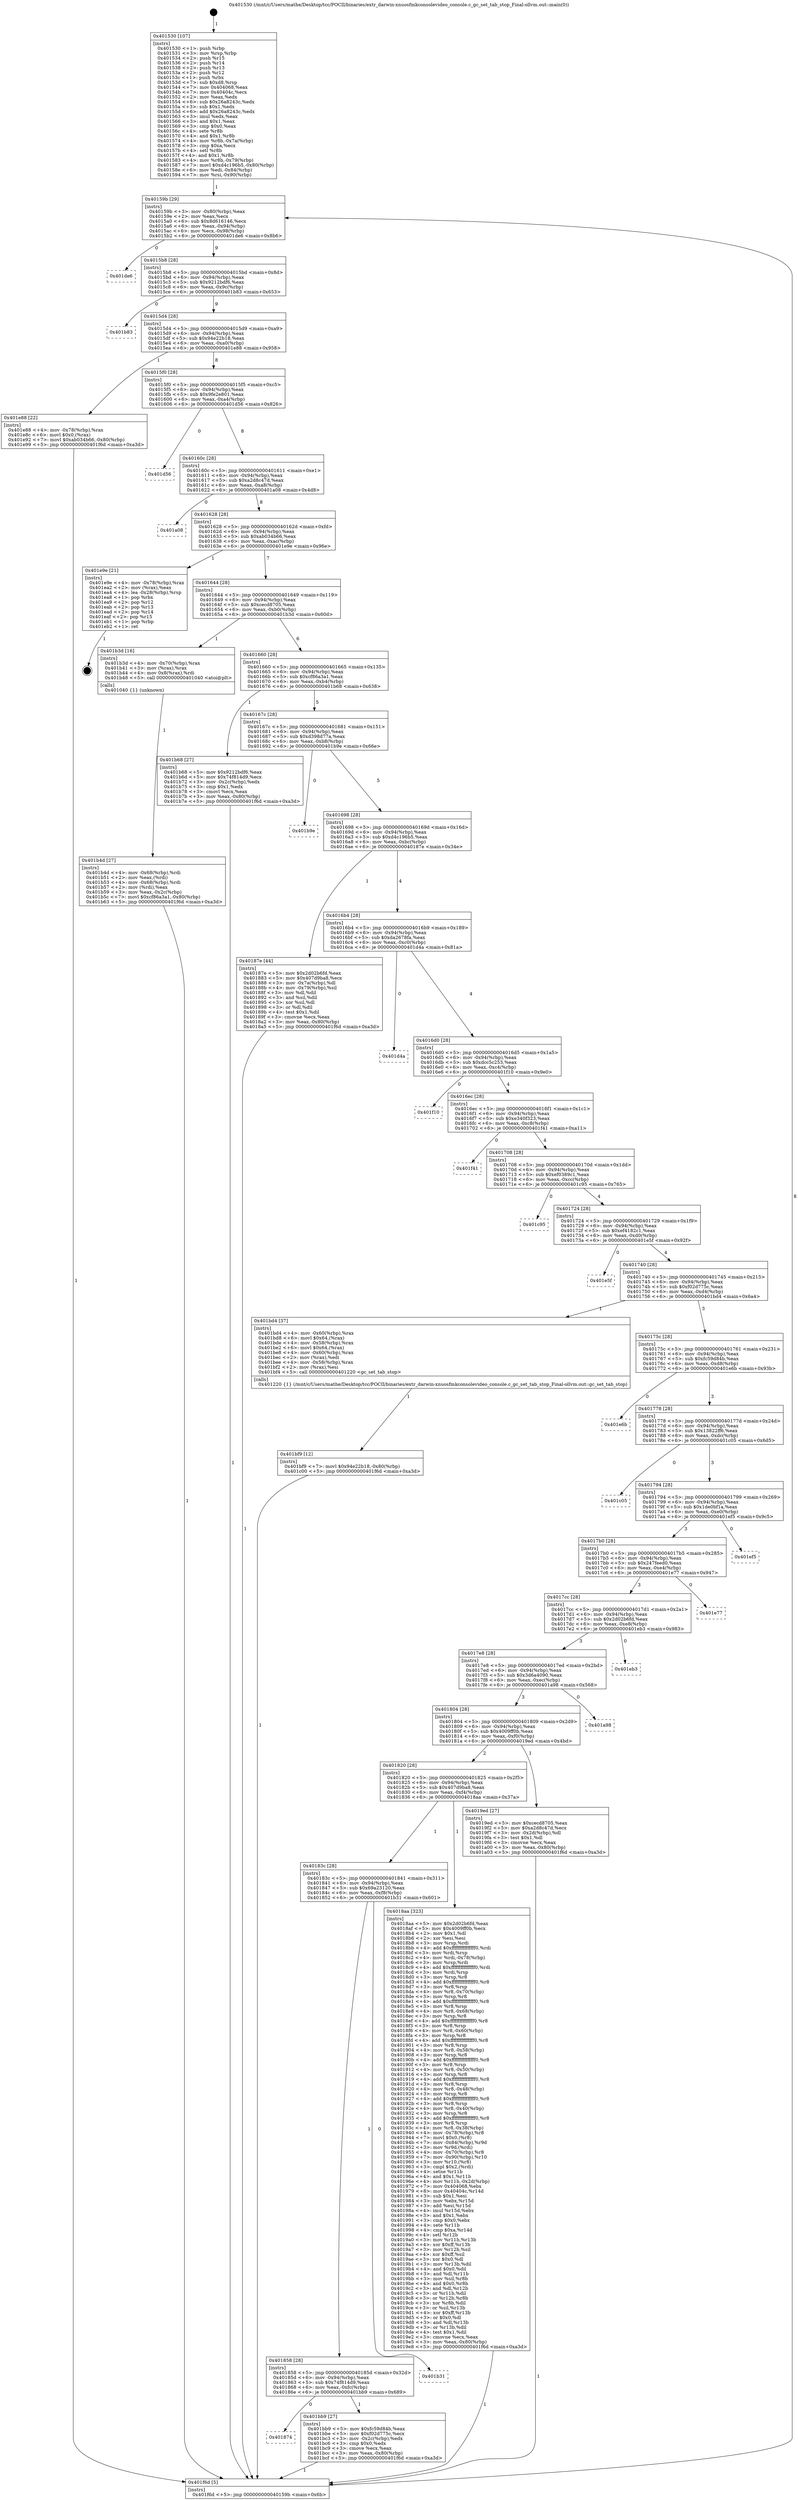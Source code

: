 digraph "0x401530" {
  label = "0x401530 (/mnt/c/Users/mathe/Desktop/tcc/POCII/binaries/extr_darwin-xnuosfmkconsolevideo_console.c_gc_set_tab_stop_Final-ollvm.out::main(0))"
  labelloc = "t"
  node[shape=record]

  Entry [label="",width=0.3,height=0.3,shape=circle,fillcolor=black,style=filled]
  "0x40159b" [label="{
     0x40159b [29]\l
     | [instrs]\l
     &nbsp;&nbsp;0x40159b \<+3\>: mov -0x80(%rbp),%eax\l
     &nbsp;&nbsp;0x40159e \<+2\>: mov %eax,%ecx\l
     &nbsp;&nbsp;0x4015a0 \<+6\>: sub $0x8d616146,%ecx\l
     &nbsp;&nbsp;0x4015a6 \<+6\>: mov %eax,-0x94(%rbp)\l
     &nbsp;&nbsp;0x4015ac \<+6\>: mov %ecx,-0x98(%rbp)\l
     &nbsp;&nbsp;0x4015b2 \<+6\>: je 0000000000401de6 \<main+0x8b6\>\l
  }"]
  "0x401de6" [label="{
     0x401de6\l
  }", style=dashed]
  "0x4015b8" [label="{
     0x4015b8 [28]\l
     | [instrs]\l
     &nbsp;&nbsp;0x4015b8 \<+5\>: jmp 00000000004015bd \<main+0x8d\>\l
     &nbsp;&nbsp;0x4015bd \<+6\>: mov -0x94(%rbp),%eax\l
     &nbsp;&nbsp;0x4015c3 \<+5\>: sub $0x9212bdf6,%eax\l
     &nbsp;&nbsp;0x4015c8 \<+6\>: mov %eax,-0x9c(%rbp)\l
     &nbsp;&nbsp;0x4015ce \<+6\>: je 0000000000401b83 \<main+0x653\>\l
  }"]
  Exit [label="",width=0.3,height=0.3,shape=circle,fillcolor=black,style=filled,peripheries=2]
  "0x401b83" [label="{
     0x401b83\l
  }", style=dashed]
  "0x4015d4" [label="{
     0x4015d4 [28]\l
     | [instrs]\l
     &nbsp;&nbsp;0x4015d4 \<+5\>: jmp 00000000004015d9 \<main+0xa9\>\l
     &nbsp;&nbsp;0x4015d9 \<+6\>: mov -0x94(%rbp),%eax\l
     &nbsp;&nbsp;0x4015df \<+5\>: sub $0x94e22b18,%eax\l
     &nbsp;&nbsp;0x4015e4 \<+6\>: mov %eax,-0xa0(%rbp)\l
     &nbsp;&nbsp;0x4015ea \<+6\>: je 0000000000401e88 \<main+0x958\>\l
  }"]
  "0x401bf9" [label="{
     0x401bf9 [12]\l
     | [instrs]\l
     &nbsp;&nbsp;0x401bf9 \<+7\>: movl $0x94e22b18,-0x80(%rbp)\l
     &nbsp;&nbsp;0x401c00 \<+5\>: jmp 0000000000401f6d \<main+0xa3d\>\l
  }"]
  "0x401e88" [label="{
     0x401e88 [22]\l
     | [instrs]\l
     &nbsp;&nbsp;0x401e88 \<+4\>: mov -0x78(%rbp),%rax\l
     &nbsp;&nbsp;0x401e8c \<+6\>: movl $0x0,(%rax)\l
     &nbsp;&nbsp;0x401e92 \<+7\>: movl $0xab034b66,-0x80(%rbp)\l
     &nbsp;&nbsp;0x401e99 \<+5\>: jmp 0000000000401f6d \<main+0xa3d\>\l
  }"]
  "0x4015f0" [label="{
     0x4015f0 [28]\l
     | [instrs]\l
     &nbsp;&nbsp;0x4015f0 \<+5\>: jmp 00000000004015f5 \<main+0xc5\>\l
     &nbsp;&nbsp;0x4015f5 \<+6\>: mov -0x94(%rbp),%eax\l
     &nbsp;&nbsp;0x4015fb \<+5\>: sub $0x9fe2e801,%eax\l
     &nbsp;&nbsp;0x401600 \<+6\>: mov %eax,-0xa4(%rbp)\l
     &nbsp;&nbsp;0x401606 \<+6\>: je 0000000000401d56 \<main+0x826\>\l
  }"]
  "0x401874" [label="{
     0x401874\l
  }", style=dashed]
  "0x401d56" [label="{
     0x401d56\l
  }", style=dashed]
  "0x40160c" [label="{
     0x40160c [28]\l
     | [instrs]\l
     &nbsp;&nbsp;0x40160c \<+5\>: jmp 0000000000401611 \<main+0xe1\>\l
     &nbsp;&nbsp;0x401611 \<+6\>: mov -0x94(%rbp),%eax\l
     &nbsp;&nbsp;0x401617 \<+5\>: sub $0xa2d8c47d,%eax\l
     &nbsp;&nbsp;0x40161c \<+6\>: mov %eax,-0xa8(%rbp)\l
     &nbsp;&nbsp;0x401622 \<+6\>: je 0000000000401a08 \<main+0x4d8\>\l
  }"]
  "0x401bb9" [label="{
     0x401bb9 [27]\l
     | [instrs]\l
     &nbsp;&nbsp;0x401bb9 \<+5\>: mov $0xfc59d84b,%eax\l
     &nbsp;&nbsp;0x401bbe \<+5\>: mov $0xf02d775c,%ecx\l
     &nbsp;&nbsp;0x401bc3 \<+3\>: mov -0x2c(%rbp),%edx\l
     &nbsp;&nbsp;0x401bc6 \<+3\>: cmp $0x0,%edx\l
     &nbsp;&nbsp;0x401bc9 \<+3\>: cmove %ecx,%eax\l
     &nbsp;&nbsp;0x401bcc \<+3\>: mov %eax,-0x80(%rbp)\l
     &nbsp;&nbsp;0x401bcf \<+5\>: jmp 0000000000401f6d \<main+0xa3d\>\l
  }"]
  "0x401a08" [label="{
     0x401a08\l
  }", style=dashed]
  "0x401628" [label="{
     0x401628 [28]\l
     | [instrs]\l
     &nbsp;&nbsp;0x401628 \<+5\>: jmp 000000000040162d \<main+0xfd\>\l
     &nbsp;&nbsp;0x40162d \<+6\>: mov -0x94(%rbp),%eax\l
     &nbsp;&nbsp;0x401633 \<+5\>: sub $0xab034b66,%eax\l
     &nbsp;&nbsp;0x401638 \<+6\>: mov %eax,-0xac(%rbp)\l
     &nbsp;&nbsp;0x40163e \<+6\>: je 0000000000401e9e \<main+0x96e\>\l
  }"]
  "0x401858" [label="{
     0x401858 [28]\l
     | [instrs]\l
     &nbsp;&nbsp;0x401858 \<+5\>: jmp 000000000040185d \<main+0x32d\>\l
     &nbsp;&nbsp;0x40185d \<+6\>: mov -0x94(%rbp),%eax\l
     &nbsp;&nbsp;0x401863 \<+5\>: sub $0x74f814d9,%eax\l
     &nbsp;&nbsp;0x401868 \<+6\>: mov %eax,-0xfc(%rbp)\l
     &nbsp;&nbsp;0x40186e \<+6\>: je 0000000000401bb9 \<main+0x689\>\l
  }"]
  "0x401e9e" [label="{
     0x401e9e [21]\l
     | [instrs]\l
     &nbsp;&nbsp;0x401e9e \<+4\>: mov -0x78(%rbp),%rax\l
     &nbsp;&nbsp;0x401ea2 \<+2\>: mov (%rax),%eax\l
     &nbsp;&nbsp;0x401ea4 \<+4\>: lea -0x28(%rbp),%rsp\l
     &nbsp;&nbsp;0x401ea8 \<+1\>: pop %rbx\l
     &nbsp;&nbsp;0x401ea9 \<+2\>: pop %r12\l
     &nbsp;&nbsp;0x401eab \<+2\>: pop %r13\l
     &nbsp;&nbsp;0x401ead \<+2\>: pop %r14\l
     &nbsp;&nbsp;0x401eaf \<+2\>: pop %r15\l
     &nbsp;&nbsp;0x401eb1 \<+1\>: pop %rbp\l
     &nbsp;&nbsp;0x401eb2 \<+1\>: ret\l
  }"]
  "0x401644" [label="{
     0x401644 [28]\l
     | [instrs]\l
     &nbsp;&nbsp;0x401644 \<+5\>: jmp 0000000000401649 \<main+0x119\>\l
     &nbsp;&nbsp;0x401649 \<+6\>: mov -0x94(%rbp),%eax\l
     &nbsp;&nbsp;0x40164f \<+5\>: sub $0xcecd8705,%eax\l
     &nbsp;&nbsp;0x401654 \<+6\>: mov %eax,-0xb0(%rbp)\l
     &nbsp;&nbsp;0x40165a \<+6\>: je 0000000000401b3d \<main+0x60d\>\l
  }"]
  "0x401b31" [label="{
     0x401b31\l
  }", style=dashed]
  "0x401b3d" [label="{
     0x401b3d [16]\l
     | [instrs]\l
     &nbsp;&nbsp;0x401b3d \<+4\>: mov -0x70(%rbp),%rax\l
     &nbsp;&nbsp;0x401b41 \<+3\>: mov (%rax),%rax\l
     &nbsp;&nbsp;0x401b44 \<+4\>: mov 0x8(%rax),%rdi\l
     &nbsp;&nbsp;0x401b48 \<+5\>: call 0000000000401040 \<atoi@plt\>\l
     | [calls]\l
     &nbsp;&nbsp;0x401040 \{1\} (unknown)\l
  }"]
  "0x401660" [label="{
     0x401660 [28]\l
     | [instrs]\l
     &nbsp;&nbsp;0x401660 \<+5\>: jmp 0000000000401665 \<main+0x135\>\l
     &nbsp;&nbsp;0x401665 \<+6\>: mov -0x94(%rbp),%eax\l
     &nbsp;&nbsp;0x40166b \<+5\>: sub $0xcf86a3a1,%eax\l
     &nbsp;&nbsp;0x401670 \<+6\>: mov %eax,-0xb4(%rbp)\l
     &nbsp;&nbsp;0x401676 \<+6\>: je 0000000000401b68 \<main+0x638\>\l
  }"]
  "0x401b4d" [label="{
     0x401b4d [27]\l
     | [instrs]\l
     &nbsp;&nbsp;0x401b4d \<+4\>: mov -0x68(%rbp),%rdi\l
     &nbsp;&nbsp;0x401b51 \<+2\>: mov %eax,(%rdi)\l
     &nbsp;&nbsp;0x401b53 \<+4\>: mov -0x68(%rbp),%rdi\l
     &nbsp;&nbsp;0x401b57 \<+2\>: mov (%rdi),%eax\l
     &nbsp;&nbsp;0x401b59 \<+3\>: mov %eax,-0x2c(%rbp)\l
     &nbsp;&nbsp;0x401b5c \<+7\>: movl $0xcf86a3a1,-0x80(%rbp)\l
     &nbsp;&nbsp;0x401b63 \<+5\>: jmp 0000000000401f6d \<main+0xa3d\>\l
  }"]
  "0x401b68" [label="{
     0x401b68 [27]\l
     | [instrs]\l
     &nbsp;&nbsp;0x401b68 \<+5\>: mov $0x9212bdf6,%eax\l
     &nbsp;&nbsp;0x401b6d \<+5\>: mov $0x74f814d9,%ecx\l
     &nbsp;&nbsp;0x401b72 \<+3\>: mov -0x2c(%rbp),%edx\l
     &nbsp;&nbsp;0x401b75 \<+3\>: cmp $0x1,%edx\l
     &nbsp;&nbsp;0x401b78 \<+3\>: cmovl %ecx,%eax\l
     &nbsp;&nbsp;0x401b7b \<+3\>: mov %eax,-0x80(%rbp)\l
     &nbsp;&nbsp;0x401b7e \<+5\>: jmp 0000000000401f6d \<main+0xa3d\>\l
  }"]
  "0x40167c" [label="{
     0x40167c [28]\l
     | [instrs]\l
     &nbsp;&nbsp;0x40167c \<+5\>: jmp 0000000000401681 \<main+0x151\>\l
     &nbsp;&nbsp;0x401681 \<+6\>: mov -0x94(%rbp),%eax\l
     &nbsp;&nbsp;0x401687 \<+5\>: sub $0xd398d77a,%eax\l
     &nbsp;&nbsp;0x40168c \<+6\>: mov %eax,-0xb8(%rbp)\l
     &nbsp;&nbsp;0x401692 \<+6\>: je 0000000000401b9e \<main+0x66e\>\l
  }"]
  "0x40183c" [label="{
     0x40183c [28]\l
     | [instrs]\l
     &nbsp;&nbsp;0x40183c \<+5\>: jmp 0000000000401841 \<main+0x311\>\l
     &nbsp;&nbsp;0x401841 \<+6\>: mov -0x94(%rbp),%eax\l
     &nbsp;&nbsp;0x401847 \<+5\>: sub $0x69a23120,%eax\l
     &nbsp;&nbsp;0x40184c \<+6\>: mov %eax,-0xf8(%rbp)\l
     &nbsp;&nbsp;0x401852 \<+6\>: je 0000000000401b31 \<main+0x601\>\l
  }"]
  "0x401b9e" [label="{
     0x401b9e\l
  }", style=dashed]
  "0x401698" [label="{
     0x401698 [28]\l
     | [instrs]\l
     &nbsp;&nbsp;0x401698 \<+5\>: jmp 000000000040169d \<main+0x16d\>\l
     &nbsp;&nbsp;0x40169d \<+6\>: mov -0x94(%rbp),%eax\l
     &nbsp;&nbsp;0x4016a3 \<+5\>: sub $0xd4c196b5,%eax\l
     &nbsp;&nbsp;0x4016a8 \<+6\>: mov %eax,-0xbc(%rbp)\l
     &nbsp;&nbsp;0x4016ae \<+6\>: je 000000000040187e \<main+0x34e\>\l
  }"]
  "0x4018aa" [label="{
     0x4018aa [323]\l
     | [instrs]\l
     &nbsp;&nbsp;0x4018aa \<+5\>: mov $0x2d02b6fd,%eax\l
     &nbsp;&nbsp;0x4018af \<+5\>: mov $0x4009ff0b,%ecx\l
     &nbsp;&nbsp;0x4018b4 \<+2\>: mov $0x1,%dl\l
     &nbsp;&nbsp;0x4018b6 \<+2\>: xor %esi,%esi\l
     &nbsp;&nbsp;0x4018b8 \<+3\>: mov %rsp,%rdi\l
     &nbsp;&nbsp;0x4018bb \<+4\>: add $0xfffffffffffffff0,%rdi\l
     &nbsp;&nbsp;0x4018bf \<+3\>: mov %rdi,%rsp\l
     &nbsp;&nbsp;0x4018c2 \<+4\>: mov %rdi,-0x78(%rbp)\l
     &nbsp;&nbsp;0x4018c6 \<+3\>: mov %rsp,%rdi\l
     &nbsp;&nbsp;0x4018c9 \<+4\>: add $0xfffffffffffffff0,%rdi\l
     &nbsp;&nbsp;0x4018cd \<+3\>: mov %rdi,%rsp\l
     &nbsp;&nbsp;0x4018d0 \<+3\>: mov %rsp,%r8\l
     &nbsp;&nbsp;0x4018d3 \<+4\>: add $0xfffffffffffffff0,%r8\l
     &nbsp;&nbsp;0x4018d7 \<+3\>: mov %r8,%rsp\l
     &nbsp;&nbsp;0x4018da \<+4\>: mov %r8,-0x70(%rbp)\l
     &nbsp;&nbsp;0x4018de \<+3\>: mov %rsp,%r8\l
     &nbsp;&nbsp;0x4018e1 \<+4\>: add $0xfffffffffffffff0,%r8\l
     &nbsp;&nbsp;0x4018e5 \<+3\>: mov %r8,%rsp\l
     &nbsp;&nbsp;0x4018e8 \<+4\>: mov %r8,-0x68(%rbp)\l
     &nbsp;&nbsp;0x4018ec \<+3\>: mov %rsp,%r8\l
     &nbsp;&nbsp;0x4018ef \<+4\>: add $0xfffffffffffffff0,%r8\l
     &nbsp;&nbsp;0x4018f3 \<+3\>: mov %r8,%rsp\l
     &nbsp;&nbsp;0x4018f6 \<+4\>: mov %r8,-0x60(%rbp)\l
     &nbsp;&nbsp;0x4018fa \<+3\>: mov %rsp,%r8\l
     &nbsp;&nbsp;0x4018fd \<+4\>: add $0xfffffffffffffff0,%r8\l
     &nbsp;&nbsp;0x401901 \<+3\>: mov %r8,%rsp\l
     &nbsp;&nbsp;0x401904 \<+4\>: mov %r8,-0x58(%rbp)\l
     &nbsp;&nbsp;0x401908 \<+3\>: mov %rsp,%r8\l
     &nbsp;&nbsp;0x40190b \<+4\>: add $0xfffffffffffffff0,%r8\l
     &nbsp;&nbsp;0x40190f \<+3\>: mov %r8,%rsp\l
     &nbsp;&nbsp;0x401912 \<+4\>: mov %r8,-0x50(%rbp)\l
     &nbsp;&nbsp;0x401916 \<+3\>: mov %rsp,%r8\l
     &nbsp;&nbsp;0x401919 \<+4\>: add $0xfffffffffffffff0,%r8\l
     &nbsp;&nbsp;0x40191d \<+3\>: mov %r8,%rsp\l
     &nbsp;&nbsp;0x401920 \<+4\>: mov %r8,-0x48(%rbp)\l
     &nbsp;&nbsp;0x401924 \<+3\>: mov %rsp,%r8\l
     &nbsp;&nbsp;0x401927 \<+4\>: add $0xfffffffffffffff0,%r8\l
     &nbsp;&nbsp;0x40192b \<+3\>: mov %r8,%rsp\l
     &nbsp;&nbsp;0x40192e \<+4\>: mov %r8,-0x40(%rbp)\l
     &nbsp;&nbsp;0x401932 \<+3\>: mov %rsp,%r8\l
     &nbsp;&nbsp;0x401935 \<+4\>: add $0xfffffffffffffff0,%r8\l
     &nbsp;&nbsp;0x401939 \<+3\>: mov %r8,%rsp\l
     &nbsp;&nbsp;0x40193c \<+4\>: mov %r8,-0x38(%rbp)\l
     &nbsp;&nbsp;0x401940 \<+4\>: mov -0x78(%rbp),%r8\l
     &nbsp;&nbsp;0x401944 \<+7\>: movl $0x0,(%r8)\l
     &nbsp;&nbsp;0x40194b \<+7\>: mov -0x84(%rbp),%r9d\l
     &nbsp;&nbsp;0x401952 \<+3\>: mov %r9d,(%rdi)\l
     &nbsp;&nbsp;0x401955 \<+4\>: mov -0x70(%rbp),%r8\l
     &nbsp;&nbsp;0x401959 \<+7\>: mov -0x90(%rbp),%r10\l
     &nbsp;&nbsp;0x401960 \<+3\>: mov %r10,(%r8)\l
     &nbsp;&nbsp;0x401963 \<+3\>: cmpl $0x2,(%rdi)\l
     &nbsp;&nbsp;0x401966 \<+4\>: setne %r11b\l
     &nbsp;&nbsp;0x40196a \<+4\>: and $0x1,%r11b\l
     &nbsp;&nbsp;0x40196e \<+4\>: mov %r11b,-0x2d(%rbp)\l
     &nbsp;&nbsp;0x401972 \<+7\>: mov 0x404068,%ebx\l
     &nbsp;&nbsp;0x401979 \<+8\>: mov 0x40404c,%r14d\l
     &nbsp;&nbsp;0x401981 \<+3\>: sub $0x1,%esi\l
     &nbsp;&nbsp;0x401984 \<+3\>: mov %ebx,%r15d\l
     &nbsp;&nbsp;0x401987 \<+3\>: add %esi,%r15d\l
     &nbsp;&nbsp;0x40198a \<+4\>: imul %r15d,%ebx\l
     &nbsp;&nbsp;0x40198e \<+3\>: and $0x1,%ebx\l
     &nbsp;&nbsp;0x401991 \<+3\>: cmp $0x0,%ebx\l
     &nbsp;&nbsp;0x401994 \<+4\>: sete %r11b\l
     &nbsp;&nbsp;0x401998 \<+4\>: cmp $0xa,%r14d\l
     &nbsp;&nbsp;0x40199c \<+4\>: setl %r12b\l
     &nbsp;&nbsp;0x4019a0 \<+3\>: mov %r11b,%r13b\l
     &nbsp;&nbsp;0x4019a3 \<+4\>: xor $0xff,%r13b\l
     &nbsp;&nbsp;0x4019a7 \<+3\>: mov %r12b,%sil\l
     &nbsp;&nbsp;0x4019aa \<+4\>: xor $0xff,%sil\l
     &nbsp;&nbsp;0x4019ae \<+3\>: xor $0x0,%dl\l
     &nbsp;&nbsp;0x4019b1 \<+3\>: mov %r13b,%dil\l
     &nbsp;&nbsp;0x4019b4 \<+4\>: and $0x0,%dil\l
     &nbsp;&nbsp;0x4019b8 \<+3\>: and %dl,%r11b\l
     &nbsp;&nbsp;0x4019bb \<+3\>: mov %sil,%r8b\l
     &nbsp;&nbsp;0x4019be \<+4\>: and $0x0,%r8b\l
     &nbsp;&nbsp;0x4019c2 \<+3\>: and %dl,%r12b\l
     &nbsp;&nbsp;0x4019c5 \<+3\>: or %r11b,%dil\l
     &nbsp;&nbsp;0x4019c8 \<+3\>: or %r12b,%r8b\l
     &nbsp;&nbsp;0x4019cb \<+3\>: xor %r8b,%dil\l
     &nbsp;&nbsp;0x4019ce \<+3\>: or %sil,%r13b\l
     &nbsp;&nbsp;0x4019d1 \<+4\>: xor $0xff,%r13b\l
     &nbsp;&nbsp;0x4019d5 \<+3\>: or $0x0,%dl\l
     &nbsp;&nbsp;0x4019d8 \<+3\>: and %dl,%r13b\l
     &nbsp;&nbsp;0x4019db \<+3\>: or %r13b,%dil\l
     &nbsp;&nbsp;0x4019de \<+4\>: test $0x1,%dil\l
     &nbsp;&nbsp;0x4019e2 \<+3\>: cmovne %ecx,%eax\l
     &nbsp;&nbsp;0x4019e5 \<+3\>: mov %eax,-0x80(%rbp)\l
     &nbsp;&nbsp;0x4019e8 \<+5\>: jmp 0000000000401f6d \<main+0xa3d\>\l
  }"]
  "0x40187e" [label="{
     0x40187e [44]\l
     | [instrs]\l
     &nbsp;&nbsp;0x40187e \<+5\>: mov $0x2d02b6fd,%eax\l
     &nbsp;&nbsp;0x401883 \<+5\>: mov $0x407d9ba8,%ecx\l
     &nbsp;&nbsp;0x401888 \<+3\>: mov -0x7a(%rbp),%dl\l
     &nbsp;&nbsp;0x40188b \<+4\>: mov -0x79(%rbp),%sil\l
     &nbsp;&nbsp;0x40188f \<+3\>: mov %dl,%dil\l
     &nbsp;&nbsp;0x401892 \<+3\>: and %sil,%dil\l
     &nbsp;&nbsp;0x401895 \<+3\>: xor %sil,%dl\l
     &nbsp;&nbsp;0x401898 \<+3\>: or %dl,%dil\l
     &nbsp;&nbsp;0x40189b \<+4\>: test $0x1,%dil\l
     &nbsp;&nbsp;0x40189f \<+3\>: cmovne %ecx,%eax\l
     &nbsp;&nbsp;0x4018a2 \<+3\>: mov %eax,-0x80(%rbp)\l
     &nbsp;&nbsp;0x4018a5 \<+5\>: jmp 0000000000401f6d \<main+0xa3d\>\l
  }"]
  "0x4016b4" [label="{
     0x4016b4 [28]\l
     | [instrs]\l
     &nbsp;&nbsp;0x4016b4 \<+5\>: jmp 00000000004016b9 \<main+0x189\>\l
     &nbsp;&nbsp;0x4016b9 \<+6\>: mov -0x94(%rbp),%eax\l
     &nbsp;&nbsp;0x4016bf \<+5\>: sub $0xda2678fa,%eax\l
     &nbsp;&nbsp;0x4016c4 \<+6\>: mov %eax,-0xc0(%rbp)\l
     &nbsp;&nbsp;0x4016ca \<+6\>: je 0000000000401d4a \<main+0x81a\>\l
  }"]
  "0x401f6d" [label="{
     0x401f6d [5]\l
     | [instrs]\l
     &nbsp;&nbsp;0x401f6d \<+5\>: jmp 000000000040159b \<main+0x6b\>\l
  }"]
  "0x401530" [label="{
     0x401530 [107]\l
     | [instrs]\l
     &nbsp;&nbsp;0x401530 \<+1\>: push %rbp\l
     &nbsp;&nbsp;0x401531 \<+3\>: mov %rsp,%rbp\l
     &nbsp;&nbsp;0x401534 \<+2\>: push %r15\l
     &nbsp;&nbsp;0x401536 \<+2\>: push %r14\l
     &nbsp;&nbsp;0x401538 \<+2\>: push %r13\l
     &nbsp;&nbsp;0x40153a \<+2\>: push %r12\l
     &nbsp;&nbsp;0x40153c \<+1\>: push %rbx\l
     &nbsp;&nbsp;0x40153d \<+7\>: sub $0xd8,%rsp\l
     &nbsp;&nbsp;0x401544 \<+7\>: mov 0x404068,%eax\l
     &nbsp;&nbsp;0x40154b \<+7\>: mov 0x40404c,%ecx\l
     &nbsp;&nbsp;0x401552 \<+2\>: mov %eax,%edx\l
     &nbsp;&nbsp;0x401554 \<+6\>: sub $0x26a8243c,%edx\l
     &nbsp;&nbsp;0x40155a \<+3\>: sub $0x1,%edx\l
     &nbsp;&nbsp;0x40155d \<+6\>: add $0x26a8243c,%edx\l
     &nbsp;&nbsp;0x401563 \<+3\>: imul %edx,%eax\l
     &nbsp;&nbsp;0x401566 \<+3\>: and $0x1,%eax\l
     &nbsp;&nbsp;0x401569 \<+3\>: cmp $0x0,%eax\l
     &nbsp;&nbsp;0x40156c \<+4\>: sete %r8b\l
     &nbsp;&nbsp;0x401570 \<+4\>: and $0x1,%r8b\l
     &nbsp;&nbsp;0x401574 \<+4\>: mov %r8b,-0x7a(%rbp)\l
     &nbsp;&nbsp;0x401578 \<+3\>: cmp $0xa,%ecx\l
     &nbsp;&nbsp;0x40157b \<+4\>: setl %r8b\l
     &nbsp;&nbsp;0x40157f \<+4\>: and $0x1,%r8b\l
     &nbsp;&nbsp;0x401583 \<+4\>: mov %r8b,-0x79(%rbp)\l
     &nbsp;&nbsp;0x401587 \<+7\>: movl $0xd4c196b5,-0x80(%rbp)\l
     &nbsp;&nbsp;0x40158e \<+6\>: mov %edi,-0x84(%rbp)\l
     &nbsp;&nbsp;0x401594 \<+7\>: mov %rsi,-0x90(%rbp)\l
  }"]
  "0x401820" [label="{
     0x401820 [28]\l
     | [instrs]\l
     &nbsp;&nbsp;0x401820 \<+5\>: jmp 0000000000401825 \<main+0x2f5\>\l
     &nbsp;&nbsp;0x401825 \<+6\>: mov -0x94(%rbp),%eax\l
     &nbsp;&nbsp;0x40182b \<+5\>: sub $0x407d9ba8,%eax\l
     &nbsp;&nbsp;0x401830 \<+6\>: mov %eax,-0xf4(%rbp)\l
     &nbsp;&nbsp;0x401836 \<+6\>: je 00000000004018aa \<main+0x37a\>\l
  }"]
  "0x401d4a" [label="{
     0x401d4a\l
  }", style=dashed]
  "0x4016d0" [label="{
     0x4016d0 [28]\l
     | [instrs]\l
     &nbsp;&nbsp;0x4016d0 \<+5\>: jmp 00000000004016d5 \<main+0x1a5\>\l
     &nbsp;&nbsp;0x4016d5 \<+6\>: mov -0x94(%rbp),%eax\l
     &nbsp;&nbsp;0x4016db \<+5\>: sub $0xdcc5c253,%eax\l
     &nbsp;&nbsp;0x4016e0 \<+6\>: mov %eax,-0xc4(%rbp)\l
     &nbsp;&nbsp;0x4016e6 \<+6\>: je 0000000000401f10 \<main+0x9e0\>\l
  }"]
  "0x4019ed" [label="{
     0x4019ed [27]\l
     | [instrs]\l
     &nbsp;&nbsp;0x4019ed \<+5\>: mov $0xcecd8705,%eax\l
     &nbsp;&nbsp;0x4019f2 \<+5\>: mov $0xa2d8c47d,%ecx\l
     &nbsp;&nbsp;0x4019f7 \<+3\>: mov -0x2d(%rbp),%dl\l
     &nbsp;&nbsp;0x4019fa \<+3\>: test $0x1,%dl\l
     &nbsp;&nbsp;0x4019fd \<+3\>: cmovne %ecx,%eax\l
     &nbsp;&nbsp;0x401a00 \<+3\>: mov %eax,-0x80(%rbp)\l
     &nbsp;&nbsp;0x401a03 \<+5\>: jmp 0000000000401f6d \<main+0xa3d\>\l
  }"]
  "0x401f10" [label="{
     0x401f10\l
  }", style=dashed]
  "0x4016ec" [label="{
     0x4016ec [28]\l
     | [instrs]\l
     &nbsp;&nbsp;0x4016ec \<+5\>: jmp 00000000004016f1 \<main+0x1c1\>\l
     &nbsp;&nbsp;0x4016f1 \<+6\>: mov -0x94(%rbp),%eax\l
     &nbsp;&nbsp;0x4016f7 \<+5\>: sub $0xe340f323,%eax\l
     &nbsp;&nbsp;0x4016fc \<+6\>: mov %eax,-0xc8(%rbp)\l
     &nbsp;&nbsp;0x401702 \<+6\>: je 0000000000401f41 \<main+0xa11\>\l
  }"]
  "0x401804" [label="{
     0x401804 [28]\l
     | [instrs]\l
     &nbsp;&nbsp;0x401804 \<+5\>: jmp 0000000000401809 \<main+0x2d9\>\l
     &nbsp;&nbsp;0x401809 \<+6\>: mov -0x94(%rbp),%eax\l
     &nbsp;&nbsp;0x40180f \<+5\>: sub $0x4009ff0b,%eax\l
     &nbsp;&nbsp;0x401814 \<+6\>: mov %eax,-0xf0(%rbp)\l
     &nbsp;&nbsp;0x40181a \<+6\>: je 00000000004019ed \<main+0x4bd\>\l
  }"]
  "0x401f41" [label="{
     0x401f41\l
  }", style=dashed]
  "0x401708" [label="{
     0x401708 [28]\l
     | [instrs]\l
     &nbsp;&nbsp;0x401708 \<+5\>: jmp 000000000040170d \<main+0x1dd\>\l
     &nbsp;&nbsp;0x40170d \<+6\>: mov -0x94(%rbp),%eax\l
     &nbsp;&nbsp;0x401713 \<+5\>: sub $0xef0389c1,%eax\l
     &nbsp;&nbsp;0x401718 \<+6\>: mov %eax,-0xcc(%rbp)\l
     &nbsp;&nbsp;0x40171e \<+6\>: je 0000000000401c95 \<main+0x765\>\l
  }"]
  "0x401a98" [label="{
     0x401a98\l
  }", style=dashed]
  "0x401c95" [label="{
     0x401c95\l
  }", style=dashed]
  "0x401724" [label="{
     0x401724 [28]\l
     | [instrs]\l
     &nbsp;&nbsp;0x401724 \<+5\>: jmp 0000000000401729 \<main+0x1f9\>\l
     &nbsp;&nbsp;0x401729 \<+6\>: mov -0x94(%rbp),%eax\l
     &nbsp;&nbsp;0x40172f \<+5\>: sub $0xef4182c1,%eax\l
     &nbsp;&nbsp;0x401734 \<+6\>: mov %eax,-0xd0(%rbp)\l
     &nbsp;&nbsp;0x40173a \<+6\>: je 0000000000401e5f \<main+0x92f\>\l
  }"]
  "0x4017e8" [label="{
     0x4017e8 [28]\l
     | [instrs]\l
     &nbsp;&nbsp;0x4017e8 \<+5\>: jmp 00000000004017ed \<main+0x2bd\>\l
     &nbsp;&nbsp;0x4017ed \<+6\>: mov -0x94(%rbp),%eax\l
     &nbsp;&nbsp;0x4017f3 \<+5\>: sub $0x3d6a4090,%eax\l
     &nbsp;&nbsp;0x4017f8 \<+6\>: mov %eax,-0xec(%rbp)\l
     &nbsp;&nbsp;0x4017fe \<+6\>: je 0000000000401a98 \<main+0x568\>\l
  }"]
  "0x401e5f" [label="{
     0x401e5f\l
  }", style=dashed]
  "0x401740" [label="{
     0x401740 [28]\l
     | [instrs]\l
     &nbsp;&nbsp;0x401740 \<+5\>: jmp 0000000000401745 \<main+0x215\>\l
     &nbsp;&nbsp;0x401745 \<+6\>: mov -0x94(%rbp),%eax\l
     &nbsp;&nbsp;0x40174b \<+5\>: sub $0xf02d775c,%eax\l
     &nbsp;&nbsp;0x401750 \<+6\>: mov %eax,-0xd4(%rbp)\l
     &nbsp;&nbsp;0x401756 \<+6\>: je 0000000000401bd4 \<main+0x6a4\>\l
  }"]
  "0x401eb3" [label="{
     0x401eb3\l
  }", style=dashed]
  "0x401bd4" [label="{
     0x401bd4 [37]\l
     | [instrs]\l
     &nbsp;&nbsp;0x401bd4 \<+4\>: mov -0x60(%rbp),%rax\l
     &nbsp;&nbsp;0x401bd8 \<+6\>: movl $0x64,(%rax)\l
     &nbsp;&nbsp;0x401bde \<+4\>: mov -0x58(%rbp),%rax\l
     &nbsp;&nbsp;0x401be2 \<+6\>: movl $0x64,(%rax)\l
     &nbsp;&nbsp;0x401be8 \<+4\>: mov -0x60(%rbp),%rax\l
     &nbsp;&nbsp;0x401bec \<+2\>: mov (%rax),%edi\l
     &nbsp;&nbsp;0x401bee \<+4\>: mov -0x58(%rbp),%rax\l
     &nbsp;&nbsp;0x401bf2 \<+2\>: mov (%rax),%esi\l
     &nbsp;&nbsp;0x401bf4 \<+5\>: call 0000000000401220 \<gc_set_tab_stop\>\l
     | [calls]\l
     &nbsp;&nbsp;0x401220 \{1\} (/mnt/c/Users/mathe/Desktop/tcc/POCII/binaries/extr_darwin-xnuosfmkconsolevideo_console.c_gc_set_tab_stop_Final-ollvm.out::gc_set_tab_stop)\l
  }"]
  "0x40175c" [label="{
     0x40175c [28]\l
     | [instrs]\l
     &nbsp;&nbsp;0x40175c \<+5\>: jmp 0000000000401761 \<main+0x231\>\l
     &nbsp;&nbsp;0x401761 \<+6\>: mov -0x94(%rbp),%eax\l
     &nbsp;&nbsp;0x401767 \<+5\>: sub $0xfc59d84b,%eax\l
     &nbsp;&nbsp;0x40176c \<+6\>: mov %eax,-0xd8(%rbp)\l
     &nbsp;&nbsp;0x401772 \<+6\>: je 0000000000401e6b \<main+0x93b\>\l
  }"]
  "0x4017cc" [label="{
     0x4017cc [28]\l
     | [instrs]\l
     &nbsp;&nbsp;0x4017cc \<+5\>: jmp 00000000004017d1 \<main+0x2a1\>\l
     &nbsp;&nbsp;0x4017d1 \<+6\>: mov -0x94(%rbp),%eax\l
     &nbsp;&nbsp;0x4017d7 \<+5\>: sub $0x2d02b6fd,%eax\l
     &nbsp;&nbsp;0x4017dc \<+6\>: mov %eax,-0xe8(%rbp)\l
     &nbsp;&nbsp;0x4017e2 \<+6\>: je 0000000000401eb3 \<main+0x983\>\l
  }"]
  "0x401e6b" [label="{
     0x401e6b\l
  }", style=dashed]
  "0x401778" [label="{
     0x401778 [28]\l
     | [instrs]\l
     &nbsp;&nbsp;0x401778 \<+5\>: jmp 000000000040177d \<main+0x24d\>\l
     &nbsp;&nbsp;0x40177d \<+6\>: mov -0x94(%rbp),%eax\l
     &nbsp;&nbsp;0x401783 \<+5\>: sub $0x13822ff6,%eax\l
     &nbsp;&nbsp;0x401788 \<+6\>: mov %eax,-0xdc(%rbp)\l
     &nbsp;&nbsp;0x40178e \<+6\>: je 0000000000401c05 \<main+0x6d5\>\l
  }"]
  "0x401e77" [label="{
     0x401e77\l
  }", style=dashed]
  "0x401c05" [label="{
     0x401c05\l
  }", style=dashed]
  "0x401794" [label="{
     0x401794 [28]\l
     | [instrs]\l
     &nbsp;&nbsp;0x401794 \<+5\>: jmp 0000000000401799 \<main+0x269\>\l
     &nbsp;&nbsp;0x401799 \<+6\>: mov -0x94(%rbp),%eax\l
     &nbsp;&nbsp;0x40179f \<+5\>: sub $0x1de0bf1a,%eax\l
     &nbsp;&nbsp;0x4017a4 \<+6\>: mov %eax,-0xe0(%rbp)\l
     &nbsp;&nbsp;0x4017aa \<+6\>: je 0000000000401ef5 \<main+0x9c5\>\l
  }"]
  "0x4017b0" [label="{
     0x4017b0 [28]\l
     | [instrs]\l
     &nbsp;&nbsp;0x4017b0 \<+5\>: jmp 00000000004017b5 \<main+0x285\>\l
     &nbsp;&nbsp;0x4017b5 \<+6\>: mov -0x94(%rbp),%eax\l
     &nbsp;&nbsp;0x4017bb \<+5\>: sub $0x247feed0,%eax\l
     &nbsp;&nbsp;0x4017c0 \<+6\>: mov %eax,-0xe4(%rbp)\l
     &nbsp;&nbsp;0x4017c6 \<+6\>: je 0000000000401e77 \<main+0x947\>\l
  }"]
  "0x401ef5" [label="{
     0x401ef5\l
  }", style=dashed]
  Entry -> "0x401530" [label=" 1"]
  "0x40159b" -> "0x401de6" [label=" 0"]
  "0x40159b" -> "0x4015b8" [label=" 9"]
  "0x401e9e" -> Exit [label=" 1"]
  "0x4015b8" -> "0x401b83" [label=" 0"]
  "0x4015b8" -> "0x4015d4" [label=" 9"]
  "0x401e88" -> "0x401f6d" [label=" 1"]
  "0x4015d4" -> "0x401e88" [label=" 1"]
  "0x4015d4" -> "0x4015f0" [label=" 8"]
  "0x401bf9" -> "0x401f6d" [label=" 1"]
  "0x4015f0" -> "0x401d56" [label=" 0"]
  "0x4015f0" -> "0x40160c" [label=" 8"]
  "0x401bd4" -> "0x401bf9" [label=" 1"]
  "0x40160c" -> "0x401a08" [label=" 0"]
  "0x40160c" -> "0x401628" [label=" 8"]
  "0x401bb9" -> "0x401f6d" [label=" 1"]
  "0x401628" -> "0x401e9e" [label=" 1"]
  "0x401628" -> "0x401644" [label=" 7"]
  "0x401858" -> "0x401bb9" [label=" 1"]
  "0x401644" -> "0x401b3d" [label=" 1"]
  "0x401644" -> "0x401660" [label=" 6"]
  "0x401858" -> "0x401874" [label=" 0"]
  "0x401660" -> "0x401b68" [label=" 1"]
  "0x401660" -> "0x40167c" [label=" 5"]
  "0x40183c" -> "0x401b31" [label=" 0"]
  "0x40167c" -> "0x401b9e" [label=" 0"]
  "0x40167c" -> "0x401698" [label=" 5"]
  "0x401b68" -> "0x401f6d" [label=" 1"]
  "0x401698" -> "0x40187e" [label=" 1"]
  "0x401698" -> "0x4016b4" [label=" 4"]
  "0x40187e" -> "0x401f6d" [label=" 1"]
  "0x401530" -> "0x40159b" [label=" 1"]
  "0x401f6d" -> "0x40159b" [label=" 8"]
  "0x401b4d" -> "0x401f6d" [label=" 1"]
  "0x4016b4" -> "0x401d4a" [label=" 0"]
  "0x4016b4" -> "0x4016d0" [label=" 4"]
  "0x4019ed" -> "0x401f6d" [label=" 1"]
  "0x4016d0" -> "0x401f10" [label=" 0"]
  "0x4016d0" -> "0x4016ec" [label=" 4"]
  "0x4018aa" -> "0x401f6d" [label=" 1"]
  "0x4016ec" -> "0x401f41" [label=" 0"]
  "0x4016ec" -> "0x401708" [label=" 4"]
  "0x401820" -> "0x40183c" [label=" 1"]
  "0x401708" -> "0x401c95" [label=" 0"]
  "0x401708" -> "0x401724" [label=" 4"]
  "0x401820" -> "0x4018aa" [label=" 1"]
  "0x401724" -> "0x401e5f" [label=" 0"]
  "0x401724" -> "0x401740" [label=" 4"]
  "0x401804" -> "0x401820" [label=" 2"]
  "0x401740" -> "0x401bd4" [label=" 1"]
  "0x401740" -> "0x40175c" [label=" 3"]
  "0x401804" -> "0x4019ed" [label=" 1"]
  "0x40175c" -> "0x401e6b" [label=" 0"]
  "0x40175c" -> "0x401778" [label=" 3"]
  "0x4017e8" -> "0x401804" [label=" 3"]
  "0x401778" -> "0x401c05" [label=" 0"]
  "0x401778" -> "0x401794" [label=" 3"]
  "0x4017e8" -> "0x401a98" [label=" 0"]
  "0x401794" -> "0x401ef5" [label=" 0"]
  "0x401794" -> "0x4017b0" [label=" 3"]
  "0x401b3d" -> "0x401b4d" [label=" 1"]
  "0x4017b0" -> "0x401e77" [label=" 0"]
  "0x4017b0" -> "0x4017cc" [label=" 3"]
  "0x40183c" -> "0x401858" [label=" 1"]
  "0x4017cc" -> "0x401eb3" [label=" 0"]
  "0x4017cc" -> "0x4017e8" [label=" 3"]
}
